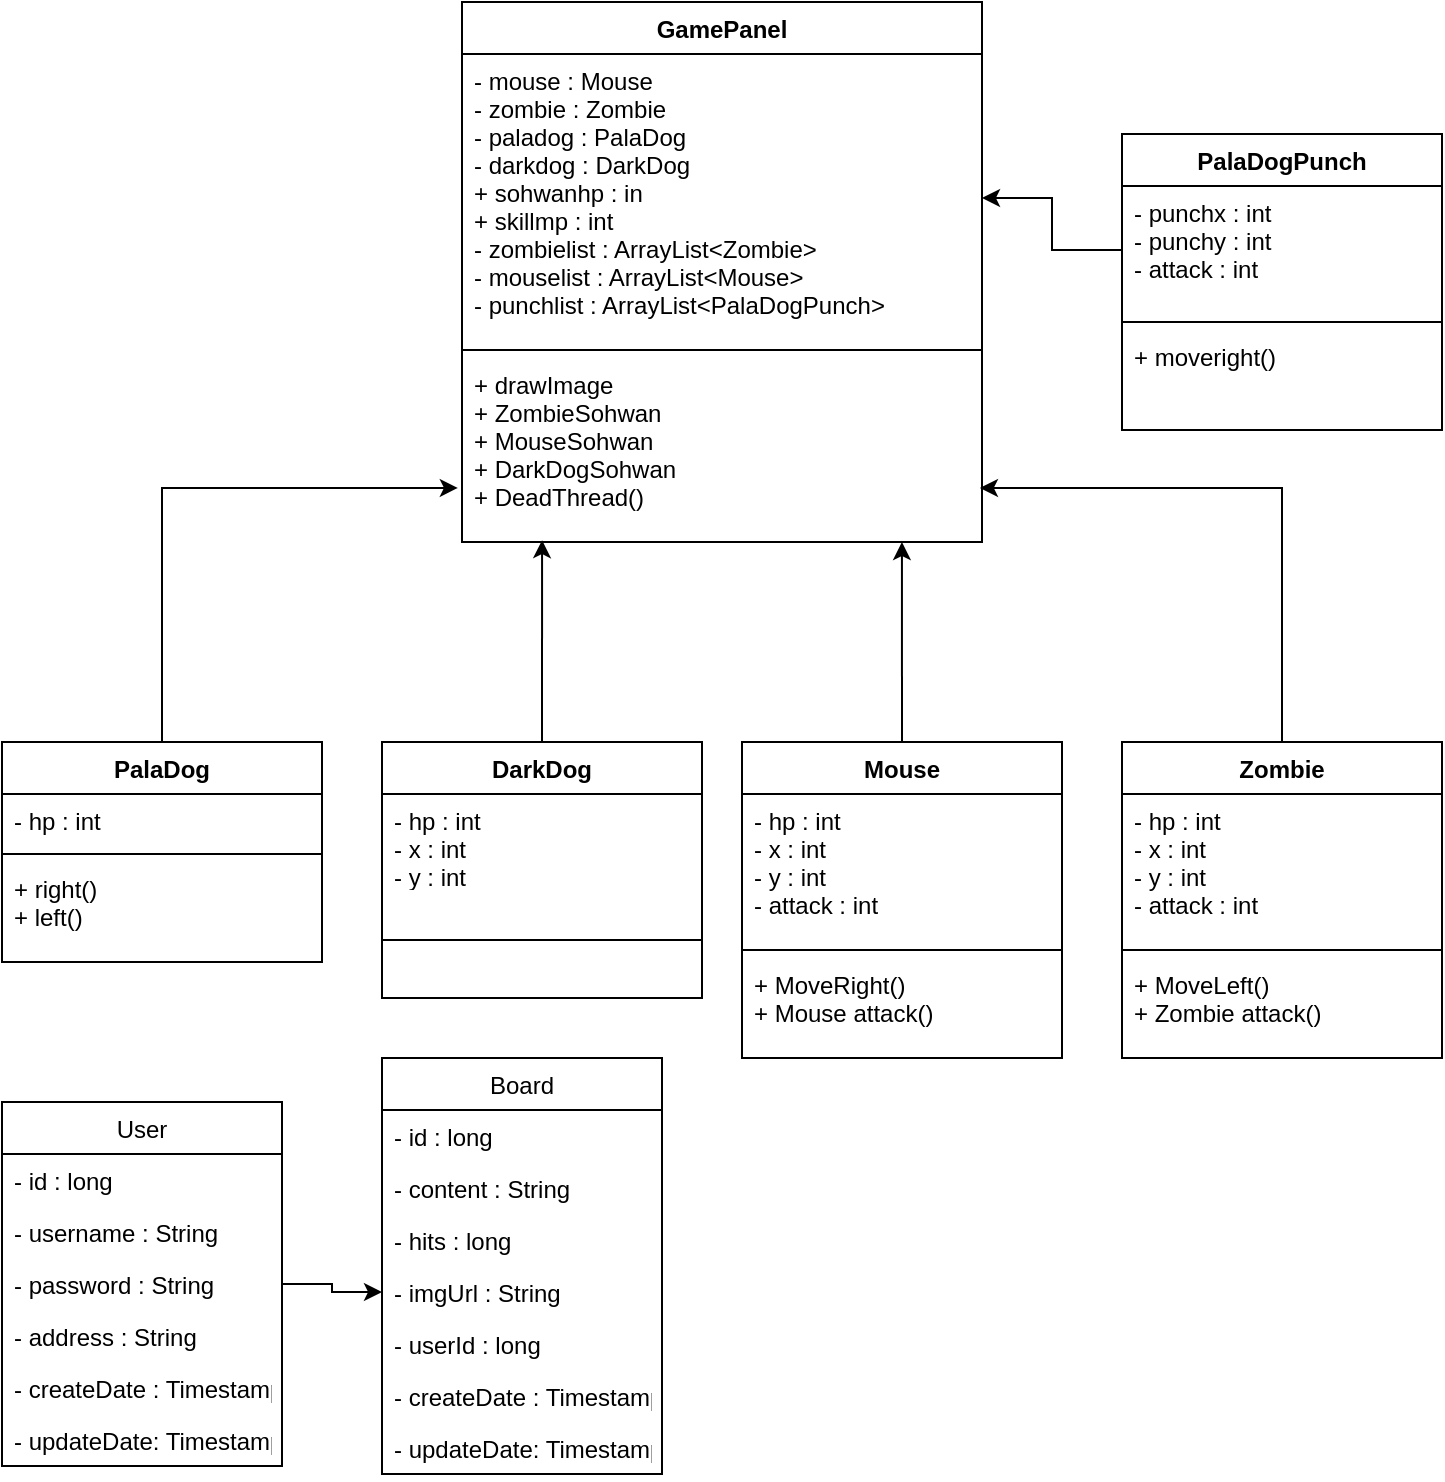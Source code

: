 <mxfile version="14.0.1" type="github">
  <diagram name="Page-1" id="e7e014a7-5840-1c2e-5031-d8a46d1fe8dd">
    <mxGraphModel dx="867" dy="558" grid="1" gridSize="10" guides="1" tooltips="1" connect="1" arrows="1" fold="1" page="1" pageScale="1" pageWidth="1169" pageHeight="826" background="#ffffff" math="0" shadow="0">
      <root>
        <mxCell id="0" />
        <mxCell id="1" parent="0" />
        <mxCell id="q4DwQ50LIF3Ok_dKfQ_P-41" value="GamePanel" style="swimlane;fontStyle=1;align=center;verticalAlign=top;childLayout=stackLayout;horizontal=1;startSize=26;horizontalStack=0;resizeParent=1;resizeParentMax=0;resizeLast=0;collapsible=1;marginBottom=0;" parent="1" vertex="1">
          <mxGeometry x="470" y="90" width="260" height="270" as="geometry">
            <mxRectangle x="240" y="130" width="100" height="26" as="alternateBounds" />
          </mxGeometry>
        </mxCell>
        <mxCell id="q4DwQ50LIF3Ok_dKfQ_P-42" value="- mouse : Mouse &#xa;- zombie : Zombie&#xa;- paladog : PalaDog&#xa;- darkdog : DarkDog&#xa;+ sohwanhp : in&#xa;+ skillmp : int&#xa;- zombielist : ArrayList&lt;Zombie&gt;&#xa;- mouselist : ArrayList&lt;Mouse&gt;&#xa;- punchlist : ArrayList&lt;PalaDogPunch&gt;&#xa;" style="text;strokeColor=none;fillColor=none;align=left;verticalAlign=top;spacingLeft=4;spacingRight=4;overflow=hidden;rotatable=0;points=[[0,0.5],[1,0.5]];portConstraint=eastwest;" parent="q4DwQ50LIF3Ok_dKfQ_P-41" vertex="1">
          <mxGeometry y="26" width="260" height="144" as="geometry" />
        </mxCell>
        <mxCell id="q4DwQ50LIF3Ok_dKfQ_P-43" value="" style="line;strokeWidth=1;fillColor=none;align=left;verticalAlign=middle;spacingTop=-1;spacingLeft=3;spacingRight=3;rotatable=0;labelPosition=right;points=[];portConstraint=eastwest;" parent="q4DwQ50LIF3Ok_dKfQ_P-41" vertex="1">
          <mxGeometry y="170" width="260" height="8" as="geometry" />
        </mxCell>
        <mxCell id="q4DwQ50LIF3Ok_dKfQ_P-44" value="+ drawImage&#xa;+ ZombieSohwan&#xa;+ MouseSohwan&#xa;+ DarkDogSohwan&#xa;+ DeadThread()" style="text;strokeColor=none;fillColor=none;align=left;verticalAlign=top;spacingLeft=4;spacingRight=4;overflow=hidden;rotatable=0;points=[[0,0.5],[1,0.5]];portConstraint=eastwest;" parent="q4DwQ50LIF3Ok_dKfQ_P-41" vertex="1">
          <mxGeometry y="178" width="260" height="92" as="geometry" />
        </mxCell>
        <mxCell id="upW6Ha1yFgXo8XJayc2P-33" style="edgeStyle=orthogonalEdgeStyle;rounded=0;orthogonalLoop=1;jettySize=auto;html=1;exitX=0.5;exitY=0;exitDx=0;exitDy=0;entryX=-0.008;entryY=0.706;entryDx=0;entryDy=0;entryPerimeter=0;" edge="1" parent="1" source="q4DwQ50LIF3Ok_dKfQ_P-45" target="q4DwQ50LIF3Ok_dKfQ_P-44">
          <mxGeometry relative="1" as="geometry" />
        </mxCell>
        <mxCell id="q4DwQ50LIF3Ok_dKfQ_P-45" value="PalaDog" style="swimlane;fontStyle=1;align=center;verticalAlign=top;childLayout=stackLayout;horizontal=1;startSize=26;horizontalStack=0;resizeParent=1;resizeParentMax=0;resizeLast=0;collapsible=1;marginBottom=0;" parent="1" vertex="1">
          <mxGeometry x="240" y="460" width="160" height="110" as="geometry" />
        </mxCell>
        <mxCell id="q4DwQ50LIF3Ok_dKfQ_P-46" value="- hp : int" style="text;strokeColor=none;fillColor=none;align=left;verticalAlign=top;spacingLeft=4;spacingRight=4;overflow=hidden;rotatable=0;points=[[0,0.5],[1,0.5]];portConstraint=eastwest;" parent="q4DwQ50LIF3Ok_dKfQ_P-45" vertex="1">
          <mxGeometry y="26" width="160" height="26" as="geometry" />
        </mxCell>
        <mxCell id="q4DwQ50LIF3Ok_dKfQ_P-47" value="" style="line;strokeWidth=1;fillColor=none;align=left;verticalAlign=middle;spacingTop=-1;spacingLeft=3;spacingRight=3;rotatable=0;labelPosition=right;points=[];portConstraint=eastwest;" parent="q4DwQ50LIF3Ok_dKfQ_P-45" vertex="1">
          <mxGeometry y="52" width="160" height="8" as="geometry" />
        </mxCell>
        <mxCell id="q4DwQ50LIF3Ok_dKfQ_P-48" value="+ right()&#xa;+ left()" style="text;strokeColor=none;fillColor=none;align=left;verticalAlign=top;spacingLeft=4;spacingRight=4;overflow=hidden;rotatable=0;points=[[0,0.5],[1,0.5]];portConstraint=eastwest;" parent="q4DwQ50LIF3Ok_dKfQ_P-45" vertex="1">
          <mxGeometry y="60" width="160" height="50" as="geometry" />
        </mxCell>
        <mxCell id="upW6Ha1yFgXo8XJayc2P-32" style="edgeStyle=orthogonalEdgeStyle;rounded=0;orthogonalLoop=1;jettySize=auto;html=1;exitX=0.5;exitY=0;exitDx=0;exitDy=0;entryX=0.154;entryY=0.99;entryDx=0;entryDy=0;entryPerimeter=0;" edge="1" parent="1" source="q4DwQ50LIF3Ok_dKfQ_P-49" target="q4DwQ50LIF3Ok_dKfQ_P-44">
          <mxGeometry relative="1" as="geometry" />
        </mxCell>
        <mxCell id="q4DwQ50LIF3Ok_dKfQ_P-49" value="DarkDog" style="swimlane;fontStyle=1;align=center;verticalAlign=top;childLayout=stackLayout;horizontal=1;startSize=26;horizontalStack=0;resizeParent=1;resizeParentMax=0;resizeLast=0;collapsible=1;marginBottom=0;" parent="1" vertex="1">
          <mxGeometry x="430" y="460" width="160" height="128" as="geometry" />
        </mxCell>
        <mxCell id="q4DwQ50LIF3Ok_dKfQ_P-50" value="- hp : int&#xa;- x : int&#xa;- y : int" style="text;strokeColor=none;fillColor=none;align=left;verticalAlign=top;spacingLeft=4;spacingRight=4;overflow=hidden;rotatable=0;points=[[0,0.5],[1,0.5]];portConstraint=eastwest;" parent="q4DwQ50LIF3Ok_dKfQ_P-49" vertex="1">
          <mxGeometry y="26" width="160" height="44" as="geometry" />
        </mxCell>
        <mxCell id="q4DwQ50LIF3Ok_dKfQ_P-51" value="" style="line;strokeWidth=1;fillColor=none;align=left;verticalAlign=middle;spacingTop=-1;spacingLeft=3;spacingRight=3;rotatable=0;labelPosition=right;points=[];portConstraint=eastwest;" parent="q4DwQ50LIF3Ok_dKfQ_P-49" vertex="1">
          <mxGeometry y="70" width="160" height="58" as="geometry" />
        </mxCell>
        <mxCell id="upW6Ha1yFgXo8XJayc2P-35" style="edgeStyle=orthogonalEdgeStyle;rounded=0;orthogonalLoop=1;jettySize=auto;html=1;exitX=0.5;exitY=0;exitDx=0;exitDy=0;entryX=0.846;entryY=1;entryDx=0;entryDy=0;entryPerimeter=0;" edge="1" parent="1" source="q4DwQ50LIF3Ok_dKfQ_P-55" target="q4DwQ50LIF3Ok_dKfQ_P-44">
          <mxGeometry relative="1" as="geometry" />
        </mxCell>
        <mxCell id="q4DwQ50LIF3Ok_dKfQ_P-55" value="Mouse" style="swimlane;fontStyle=1;align=center;verticalAlign=top;childLayout=stackLayout;horizontal=1;startSize=26;horizontalStack=0;resizeParent=1;resizeParentMax=0;resizeLast=0;collapsible=1;marginBottom=0;" parent="1" vertex="1">
          <mxGeometry x="610" y="460" width="160" height="158" as="geometry" />
        </mxCell>
        <mxCell id="q4DwQ50LIF3Ok_dKfQ_P-56" value="- hp : int&#xa;- x : int&#xa;- y : int&#xa;- attack : int" style="text;strokeColor=none;fillColor=none;align=left;verticalAlign=top;spacingLeft=4;spacingRight=4;overflow=hidden;rotatable=0;points=[[0,0.5],[1,0.5]];portConstraint=eastwest;" parent="q4DwQ50LIF3Ok_dKfQ_P-55" vertex="1">
          <mxGeometry y="26" width="160" height="74" as="geometry" />
        </mxCell>
        <mxCell id="q4DwQ50LIF3Ok_dKfQ_P-57" value="" style="line;strokeWidth=1;fillColor=none;align=left;verticalAlign=middle;spacingTop=-1;spacingLeft=3;spacingRight=3;rotatable=0;labelPosition=right;points=[];portConstraint=eastwest;" parent="q4DwQ50LIF3Ok_dKfQ_P-55" vertex="1">
          <mxGeometry y="100" width="160" height="8" as="geometry" />
        </mxCell>
        <mxCell id="q4DwQ50LIF3Ok_dKfQ_P-58" value="+ MoveRight()&#xa;+ Mouse attack()" style="text;strokeColor=none;fillColor=none;align=left;verticalAlign=top;spacingLeft=4;spacingRight=4;overflow=hidden;rotatable=0;points=[[0,0.5],[1,0.5]];portConstraint=eastwest;" parent="q4DwQ50LIF3Ok_dKfQ_P-55" vertex="1">
          <mxGeometry y="108" width="160" height="50" as="geometry" />
        </mxCell>
        <mxCell id="upW6Ha1yFgXo8XJayc2P-34" style="edgeStyle=orthogonalEdgeStyle;rounded=0;orthogonalLoop=1;jettySize=auto;html=1;exitX=0.5;exitY=0;exitDx=0;exitDy=0;entryX=0.996;entryY=0.706;entryDx=0;entryDy=0;entryPerimeter=0;" edge="1" parent="1" source="q4DwQ50LIF3Ok_dKfQ_P-59" target="q4DwQ50LIF3Ok_dKfQ_P-44">
          <mxGeometry relative="1" as="geometry" />
        </mxCell>
        <mxCell id="q4DwQ50LIF3Ok_dKfQ_P-59" value="Zombie" style="swimlane;fontStyle=1;align=center;verticalAlign=top;childLayout=stackLayout;horizontal=1;startSize=26;horizontalStack=0;resizeParent=1;resizeParentMax=0;resizeLast=0;collapsible=1;marginBottom=0;" parent="1" vertex="1">
          <mxGeometry x="800" y="460" width="160" height="158" as="geometry" />
        </mxCell>
        <mxCell id="q4DwQ50LIF3Ok_dKfQ_P-60" value="- hp : int&#xa;- x : int&#xa;- y : int&#xa;- attack : int" style="text;strokeColor=none;fillColor=none;align=left;verticalAlign=top;spacingLeft=4;spacingRight=4;overflow=hidden;rotatable=0;points=[[0,0.5],[1,0.5]];portConstraint=eastwest;" parent="q4DwQ50LIF3Ok_dKfQ_P-59" vertex="1">
          <mxGeometry y="26" width="160" height="74" as="geometry" />
        </mxCell>
        <mxCell id="q4DwQ50LIF3Ok_dKfQ_P-61" value="" style="line;strokeWidth=1;fillColor=none;align=left;verticalAlign=middle;spacingTop=-1;spacingLeft=3;spacingRight=3;rotatable=0;labelPosition=right;points=[];portConstraint=eastwest;" parent="q4DwQ50LIF3Ok_dKfQ_P-59" vertex="1">
          <mxGeometry y="100" width="160" height="8" as="geometry" />
        </mxCell>
        <mxCell id="q4DwQ50LIF3Ok_dKfQ_P-62" value="+ MoveLeft()&#xa;+ Zombie attack()" style="text;strokeColor=none;fillColor=none;align=left;verticalAlign=top;spacingLeft=4;spacingRight=4;overflow=hidden;rotatable=0;points=[[0,0.5],[1,0.5]];portConstraint=eastwest;" parent="q4DwQ50LIF3Ok_dKfQ_P-59" vertex="1">
          <mxGeometry y="108" width="160" height="50" as="geometry" />
        </mxCell>
        <mxCell id="upW6Ha1yFgXo8XJayc2P-1" value="PalaDogPunch" style="swimlane;fontStyle=1;align=center;verticalAlign=top;childLayout=stackLayout;horizontal=1;startSize=26;horizontalStack=0;resizeParent=1;resizeParentMax=0;resizeLast=0;collapsible=1;marginBottom=0;" vertex="1" parent="1">
          <mxGeometry x="800" y="156" width="160" height="148" as="geometry" />
        </mxCell>
        <mxCell id="upW6Ha1yFgXo8XJayc2P-2" value="- punchx : int&#xa;- punchy : int&#xa;- attack : int" style="text;strokeColor=none;fillColor=none;align=left;verticalAlign=top;spacingLeft=4;spacingRight=4;overflow=hidden;rotatable=0;points=[[0,0.5],[1,0.5]];portConstraint=eastwest;" vertex="1" parent="upW6Ha1yFgXo8XJayc2P-1">
          <mxGeometry y="26" width="160" height="64" as="geometry" />
        </mxCell>
        <mxCell id="upW6Ha1yFgXo8XJayc2P-3" value="" style="line;strokeWidth=1;fillColor=none;align=left;verticalAlign=middle;spacingTop=-1;spacingLeft=3;spacingRight=3;rotatable=0;labelPosition=right;points=[];portConstraint=eastwest;" vertex="1" parent="upW6Ha1yFgXo8XJayc2P-1">
          <mxGeometry y="90" width="160" height="8" as="geometry" />
        </mxCell>
        <mxCell id="upW6Ha1yFgXo8XJayc2P-4" value="+ moveright()&#xa;" style="text;strokeColor=none;fillColor=none;align=left;verticalAlign=top;spacingLeft=4;spacingRight=4;overflow=hidden;rotatable=0;points=[[0,0.5],[1,0.5]];portConstraint=eastwest;" vertex="1" parent="upW6Ha1yFgXo8XJayc2P-1">
          <mxGeometry y="98" width="160" height="50" as="geometry" />
        </mxCell>
        <mxCell id="upW6Ha1yFgXo8XJayc2P-38" style="edgeStyle=orthogonalEdgeStyle;rounded=0;orthogonalLoop=1;jettySize=auto;html=1;exitX=0;exitY=0.5;exitDx=0;exitDy=0;" edge="1" parent="1" source="upW6Ha1yFgXo8XJayc2P-2" target="q4DwQ50LIF3Ok_dKfQ_P-42">
          <mxGeometry relative="1" as="geometry" />
        </mxCell>
        <mxCell id="upW6Ha1yFgXo8XJayc2P-39" value="User" style="swimlane;fontStyle=0;childLayout=stackLayout;horizontal=1;startSize=26;fillColor=none;horizontalStack=0;resizeParent=1;resizeParentMax=0;resizeLast=0;collapsible=1;marginBottom=0;" vertex="1" parent="1">
          <mxGeometry x="240" y="640" width="140" height="182" as="geometry" />
        </mxCell>
        <mxCell id="upW6Ha1yFgXo8XJayc2P-40" value="- id : long" style="text;strokeColor=none;fillColor=none;align=left;verticalAlign=top;spacingLeft=4;spacingRight=4;overflow=hidden;rotatable=0;points=[[0,0.5],[1,0.5]];portConstraint=eastwest;" vertex="1" parent="upW6Ha1yFgXo8XJayc2P-39">
          <mxGeometry y="26" width="140" height="26" as="geometry" />
        </mxCell>
        <mxCell id="upW6Ha1yFgXo8XJayc2P-45" value="- username : String" style="text;strokeColor=none;fillColor=none;align=left;verticalAlign=top;spacingLeft=4;spacingRight=4;overflow=hidden;rotatable=0;points=[[0,0.5],[1,0.5]];portConstraint=eastwest;" vertex="1" parent="upW6Ha1yFgXo8XJayc2P-39">
          <mxGeometry y="52" width="140" height="26" as="geometry" />
        </mxCell>
        <mxCell id="upW6Ha1yFgXo8XJayc2P-43" value="- password : String" style="text;strokeColor=none;fillColor=none;align=left;verticalAlign=top;spacingLeft=4;spacingRight=4;overflow=hidden;rotatable=0;points=[[0,0.5],[1,0.5]];portConstraint=eastwest;" vertex="1" parent="upW6Ha1yFgXo8XJayc2P-39">
          <mxGeometry y="78" width="140" height="26" as="geometry" />
        </mxCell>
        <mxCell id="upW6Ha1yFgXo8XJayc2P-44" value="- address : String" style="text;strokeColor=none;fillColor=none;align=left;verticalAlign=top;spacingLeft=4;spacingRight=4;overflow=hidden;rotatable=0;points=[[0,0.5],[1,0.5]];portConstraint=eastwest;" vertex="1" parent="upW6Ha1yFgXo8XJayc2P-39">
          <mxGeometry y="104" width="140" height="26" as="geometry" />
        </mxCell>
        <mxCell id="upW6Ha1yFgXo8XJayc2P-41" value="- createDate : Timestamp" style="text;strokeColor=none;fillColor=none;align=left;verticalAlign=top;spacingLeft=4;spacingRight=4;overflow=hidden;rotatable=0;points=[[0,0.5],[1,0.5]];portConstraint=eastwest;" vertex="1" parent="upW6Ha1yFgXo8XJayc2P-39">
          <mxGeometry y="130" width="140" height="26" as="geometry" />
        </mxCell>
        <mxCell id="upW6Ha1yFgXo8XJayc2P-42" value="- updateDate: Timestamp&#xa;" style="text;strokeColor=none;fillColor=none;align=left;verticalAlign=top;spacingLeft=4;spacingRight=4;overflow=hidden;rotatable=0;points=[[0,0.5],[1,0.5]];portConstraint=eastwest;" vertex="1" parent="upW6Ha1yFgXo8XJayc2P-39">
          <mxGeometry y="156" width="140" height="26" as="geometry" />
        </mxCell>
        <mxCell id="upW6Ha1yFgXo8XJayc2P-46" value="Board" style="swimlane;fontStyle=0;childLayout=stackLayout;horizontal=1;startSize=26;fillColor=none;horizontalStack=0;resizeParent=1;resizeParentMax=0;resizeLast=0;collapsible=1;marginBottom=0;" vertex="1" parent="1">
          <mxGeometry x="430" y="618" width="140" height="208" as="geometry" />
        </mxCell>
        <mxCell id="upW6Ha1yFgXo8XJayc2P-47" value="- id : long" style="text;strokeColor=none;fillColor=none;align=left;verticalAlign=top;spacingLeft=4;spacingRight=4;overflow=hidden;rotatable=0;points=[[0,0.5],[1,0.5]];portConstraint=eastwest;" vertex="1" parent="upW6Ha1yFgXo8XJayc2P-46">
          <mxGeometry y="26" width="140" height="26" as="geometry" />
        </mxCell>
        <mxCell id="upW6Ha1yFgXo8XJayc2P-48" value="- content : String" style="text;strokeColor=none;fillColor=none;align=left;verticalAlign=top;spacingLeft=4;spacingRight=4;overflow=hidden;rotatable=0;points=[[0,0.5],[1,0.5]];portConstraint=eastwest;" vertex="1" parent="upW6Ha1yFgXo8XJayc2P-46">
          <mxGeometry y="52" width="140" height="26" as="geometry" />
        </mxCell>
        <mxCell id="upW6Ha1yFgXo8XJayc2P-49" value="- hits : long" style="text;strokeColor=none;fillColor=none;align=left;verticalAlign=top;spacingLeft=4;spacingRight=4;overflow=hidden;rotatable=0;points=[[0,0.5],[1,0.5]];portConstraint=eastwest;" vertex="1" parent="upW6Ha1yFgXo8XJayc2P-46">
          <mxGeometry y="78" width="140" height="26" as="geometry" />
        </mxCell>
        <mxCell id="upW6Ha1yFgXo8XJayc2P-50" value="- imgUrl : String" style="text;strokeColor=none;fillColor=none;align=left;verticalAlign=top;spacingLeft=4;spacingRight=4;overflow=hidden;rotatable=0;points=[[0,0.5],[1,0.5]];portConstraint=eastwest;" vertex="1" parent="upW6Ha1yFgXo8XJayc2P-46">
          <mxGeometry y="104" width="140" height="26" as="geometry" />
        </mxCell>
        <mxCell id="upW6Ha1yFgXo8XJayc2P-51" value="- userId : long" style="text;strokeColor=none;fillColor=none;align=left;verticalAlign=top;spacingLeft=4;spacingRight=4;overflow=hidden;rotatable=0;points=[[0,0.5],[1,0.5]];portConstraint=eastwest;" vertex="1" parent="upW6Ha1yFgXo8XJayc2P-46">
          <mxGeometry y="130" width="140" height="26" as="geometry" />
        </mxCell>
        <mxCell id="upW6Ha1yFgXo8XJayc2P-52" value="- createDate : Timestamp" style="text;strokeColor=none;fillColor=none;align=left;verticalAlign=top;spacingLeft=4;spacingRight=4;overflow=hidden;rotatable=0;points=[[0,0.5],[1,0.5]];portConstraint=eastwest;" vertex="1" parent="upW6Ha1yFgXo8XJayc2P-46">
          <mxGeometry y="156" width="140" height="26" as="geometry" />
        </mxCell>
        <mxCell id="upW6Ha1yFgXo8XJayc2P-53" value="- updateDate: Timestamp&#xa;" style="text;strokeColor=none;fillColor=none;align=left;verticalAlign=top;spacingLeft=4;spacingRight=4;overflow=hidden;rotatable=0;points=[[0,0.5],[1,0.5]];portConstraint=eastwest;" vertex="1" parent="upW6Ha1yFgXo8XJayc2P-46">
          <mxGeometry y="182" width="140" height="26" as="geometry" />
        </mxCell>
        <mxCell id="upW6Ha1yFgXo8XJayc2P-54" style="edgeStyle=orthogonalEdgeStyle;rounded=0;orthogonalLoop=1;jettySize=auto;html=1;exitX=1;exitY=0.5;exitDx=0;exitDy=0;entryX=0;entryY=0.5;entryDx=0;entryDy=0;" edge="1" parent="1" source="upW6Ha1yFgXo8XJayc2P-43" target="upW6Ha1yFgXo8XJayc2P-50">
          <mxGeometry relative="1" as="geometry" />
        </mxCell>
      </root>
    </mxGraphModel>
  </diagram>
</mxfile>
